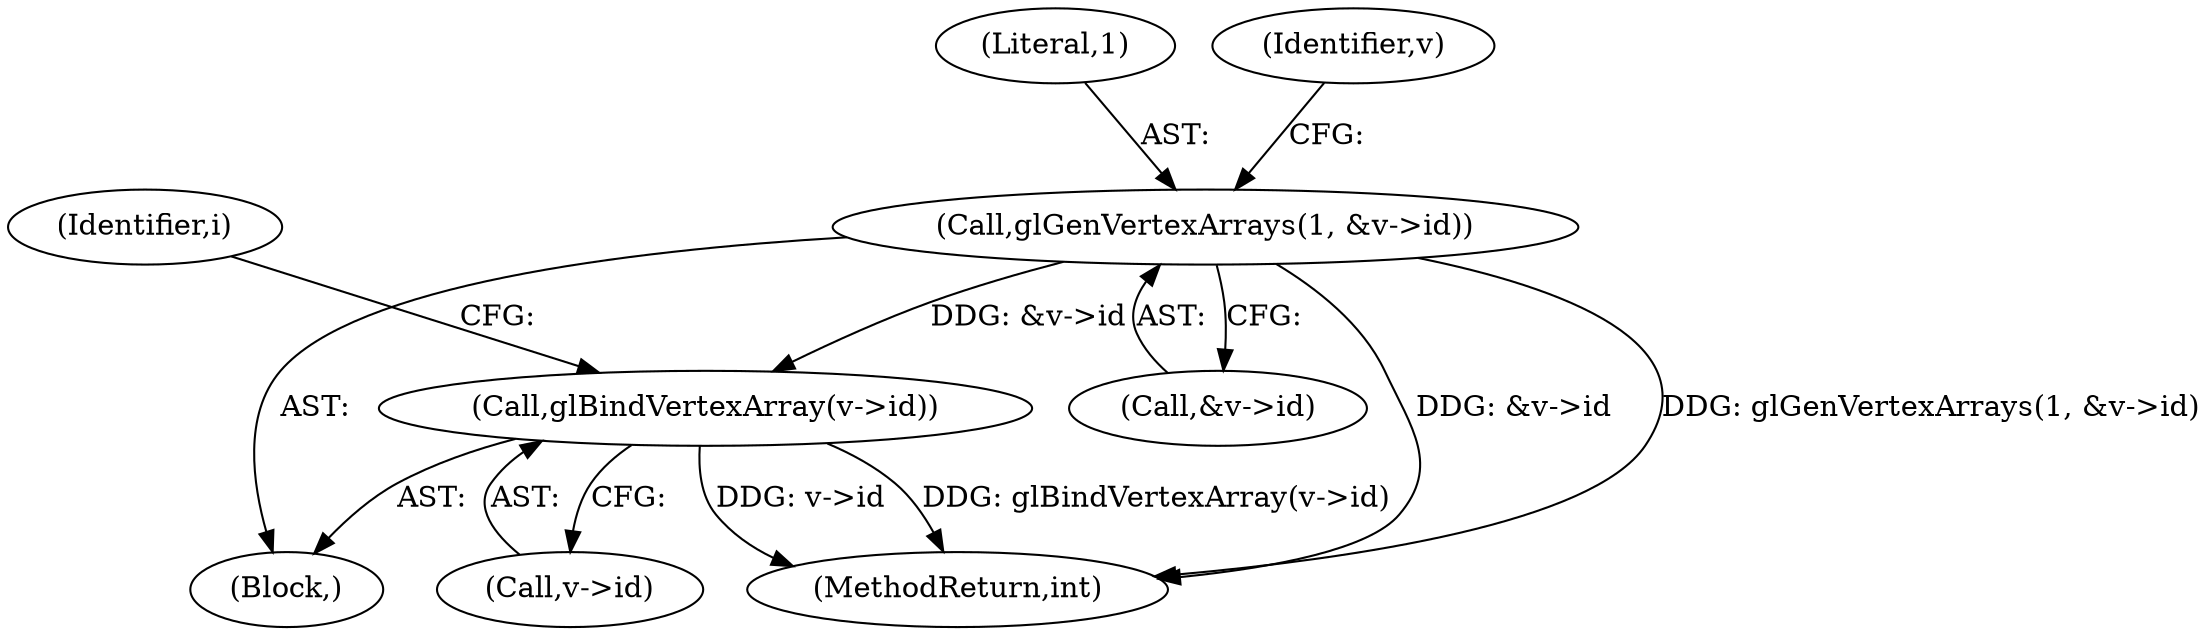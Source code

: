 digraph "0_virglrenderer_737c3350850ca4dbc5633b3bdb4118176ce59920@pointer" {
"1000540" [label="(Call,glGenVertexArrays(1, &v->id))"];
"1000546" [label="(Call,glBindVertexArray(v->id))"];
"1000547" [label="(Call,v->id)"];
"1000539" [label="(Block,)"];
"1000641" [label="(MethodReturn,int)"];
"1000541" [label="(Literal,1)"];
"1000546" [label="(Call,glBindVertexArray(v->id))"];
"1000552" [label="(Identifier,i)"];
"1000542" [label="(Call,&v->id)"];
"1000548" [label="(Identifier,v)"];
"1000540" [label="(Call,glGenVertexArrays(1, &v->id))"];
"1000540" -> "1000539"  [label="AST: "];
"1000540" -> "1000542"  [label="CFG: "];
"1000541" -> "1000540"  [label="AST: "];
"1000542" -> "1000540"  [label="AST: "];
"1000548" -> "1000540"  [label="CFG: "];
"1000540" -> "1000641"  [label="DDG: glGenVertexArrays(1, &v->id)"];
"1000540" -> "1000641"  [label="DDG: &v->id"];
"1000540" -> "1000546"  [label="DDG: &v->id"];
"1000546" -> "1000539"  [label="AST: "];
"1000546" -> "1000547"  [label="CFG: "];
"1000547" -> "1000546"  [label="AST: "];
"1000552" -> "1000546"  [label="CFG: "];
"1000546" -> "1000641"  [label="DDG: glBindVertexArray(v->id)"];
"1000546" -> "1000641"  [label="DDG: v->id"];
}
